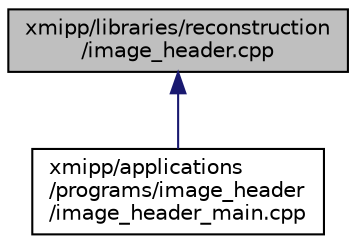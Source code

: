 digraph "xmipp/libraries/reconstruction/image_header.cpp"
{
  edge [fontname="Helvetica",fontsize="10",labelfontname="Helvetica",labelfontsize="10"];
  node [fontname="Helvetica",fontsize="10",shape=record];
  Node73 [label="xmipp/libraries/reconstruction\l/image_header.cpp",height=0.2,width=0.4,color="black", fillcolor="grey75", style="filled", fontcolor="black"];
  Node73 -> Node74 [dir="back",color="midnightblue",fontsize="10",style="solid",fontname="Helvetica"];
  Node74 [label="xmipp/applications\l/programs/image_header\l/image_header_main.cpp",height=0.2,width=0.4,color="black", fillcolor="white", style="filled",URL="$image__header__main_8cpp.html"];
}
